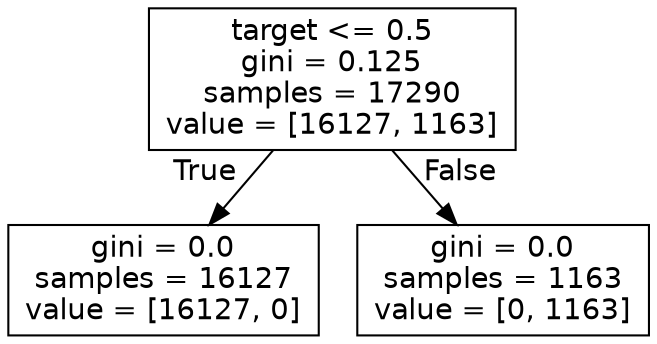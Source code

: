 digraph Tree {
node [shape=box, fontname="helvetica"] ;
edge [fontname="helvetica"] ;
0 [label="target <= 0.5\ngini = 0.125\nsamples = 17290\nvalue = [16127, 1163]"] ;
1 [label="gini = 0.0\nsamples = 16127\nvalue = [16127, 0]"] ;
0 -> 1 [labeldistance=2.5, labelangle=45, headlabel="True"] ;
2 [label="gini = 0.0\nsamples = 1163\nvalue = [0, 1163]"] ;
0 -> 2 [labeldistance=2.5, labelangle=-45, headlabel="False"] ;
}